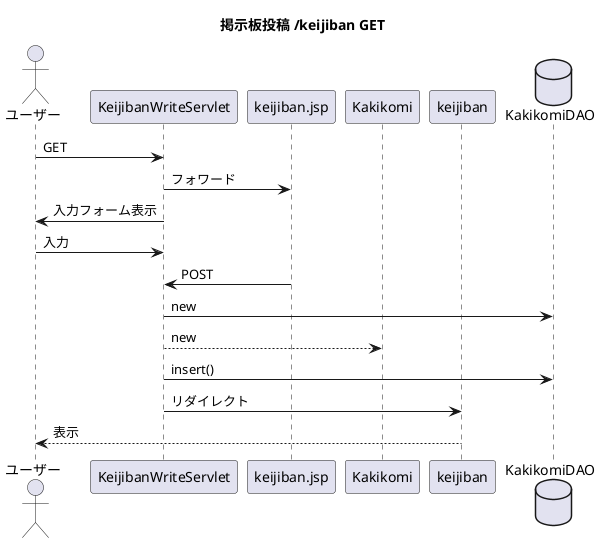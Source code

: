 @startuml
title 掲示板投稿 /keijiban GET
actor ユーザー
participant	KeijibanWriteServlet
participant	keijiban.jsp
participant	Kakikomi
participant	keijiban
database KakikomiDAO

ユーザー -> KeijibanWriteServlet:GET
KeijibanWriteServlet -> keijiban.jsp:フォワード
KeijibanWriteServlet -> ユーザー:入力フォーム表示
ユーザー -> KeijibanWriteServlet:入力
keijiban.jsp -> KeijibanWriteServlet:POST
KeijibanWriteServlet -> KakikomiDAO:new
KeijibanWriteServlet --> Kakikomi:new
KeijibanWriteServlet -> KakikomiDAO:insert()
KeijibanWriteServlet ->	keijiban:リダイレクト
keijiban --> ユーザー:表示
@enduml